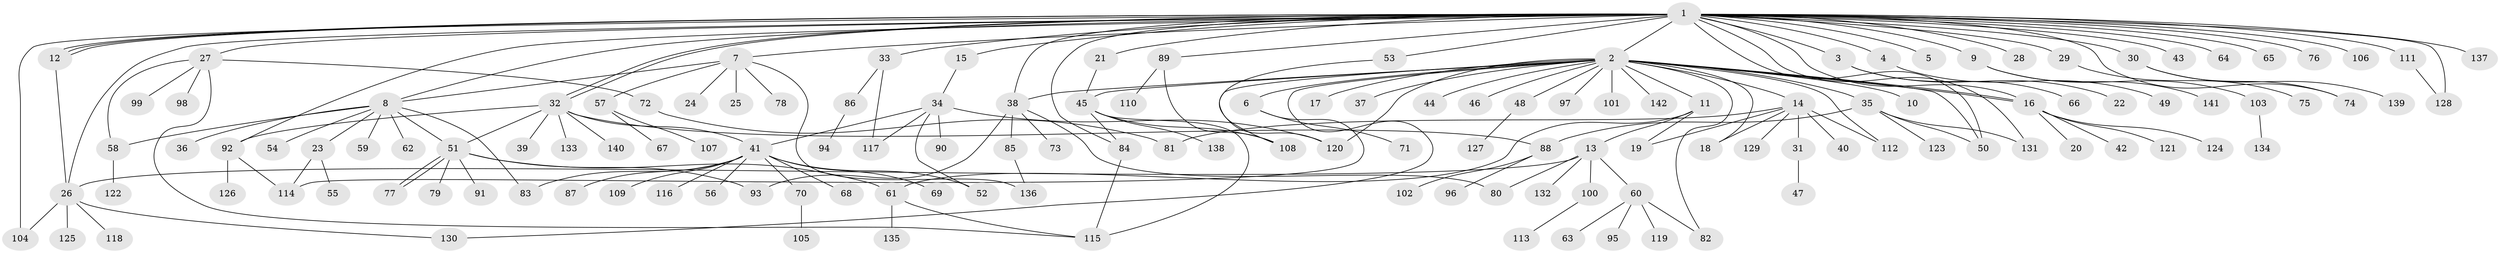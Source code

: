 // coarse degree distribution, {37: 0.008928571428571428, 25: 0.008928571428571428, 2: 0.17857142857142858, 1: 0.5803571428571429, 3: 0.05357142857142857, 6: 0.044642857142857144, 10: 0.017857142857142856, 4: 0.05357142857142857, 7: 0.017857142857142856, 5: 0.026785714285714284, 14: 0.008928571428571428}
// Generated by graph-tools (version 1.1) at 2025/51/02/27/25 19:51:57]
// undirected, 142 vertices, 186 edges
graph export_dot {
graph [start="1"]
  node [color=gray90,style=filled];
  1;
  2;
  3;
  4;
  5;
  6;
  7;
  8;
  9;
  10;
  11;
  12;
  13;
  14;
  15;
  16;
  17;
  18;
  19;
  20;
  21;
  22;
  23;
  24;
  25;
  26;
  27;
  28;
  29;
  30;
  31;
  32;
  33;
  34;
  35;
  36;
  37;
  38;
  39;
  40;
  41;
  42;
  43;
  44;
  45;
  46;
  47;
  48;
  49;
  50;
  51;
  52;
  53;
  54;
  55;
  56;
  57;
  58;
  59;
  60;
  61;
  62;
  63;
  64;
  65;
  66;
  67;
  68;
  69;
  70;
  71;
  72;
  73;
  74;
  75;
  76;
  77;
  78;
  79;
  80;
  81;
  82;
  83;
  84;
  85;
  86;
  87;
  88;
  89;
  90;
  91;
  92;
  93;
  94;
  95;
  96;
  97;
  98;
  99;
  100;
  101;
  102;
  103;
  104;
  105;
  106;
  107;
  108;
  109;
  110;
  111;
  112;
  113;
  114;
  115;
  116;
  117;
  118;
  119;
  120;
  121;
  122;
  123;
  124;
  125;
  126;
  127;
  128;
  129;
  130;
  131;
  132;
  133;
  134;
  135;
  136;
  137;
  138;
  139;
  140;
  141;
  142;
  1 -- 2;
  1 -- 3;
  1 -- 4;
  1 -- 5;
  1 -- 7;
  1 -- 8;
  1 -- 9;
  1 -- 12;
  1 -- 12;
  1 -- 12;
  1 -- 15;
  1 -- 16;
  1 -- 21;
  1 -- 26;
  1 -- 27;
  1 -- 28;
  1 -- 29;
  1 -- 30;
  1 -- 32;
  1 -- 32;
  1 -- 33;
  1 -- 38;
  1 -- 43;
  1 -- 50;
  1 -- 53;
  1 -- 64;
  1 -- 65;
  1 -- 74;
  1 -- 76;
  1 -- 84;
  1 -- 89;
  1 -- 92;
  1 -- 104;
  1 -- 106;
  1 -- 111;
  1 -- 128;
  1 -- 131;
  1 -- 137;
  2 -- 6;
  2 -- 10;
  2 -- 11;
  2 -- 14;
  2 -- 16;
  2 -- 16;
  2 -- 17;
  2 -- 18;
  2 -- 35;
  2 -- 37;
  2 -- 38;
  2 -- 44;
  2 -- 45;
  2 -- 46;
  2 -- 48;
  2 -- 50;
  2 -- 82;
  2 -- 97;
  2 -- 101;
  2 -- 108;
  2 -- 112;
  2 -- 120;
  2 -- 130;
  2 -- 142;
  3 -- 22;
  3 -- 66;
  4 -- 49;
  6 -- 71;
  6 -- 114;
  7 -- 8;
  7 -- 24;
  7 -- 25;
  7 -- 57;
  7 -- 78;
  7 -- 136;
  8 -- 23;
  8 -- 36;
  8 -- 51;
  8 -- 54;
  8 -- 58;
  8 -- 59;
  8 -- 62;
  8 -- 83;
  9 -- 103;
  9 -- 141;
  11 -- 13;
  11 -- 19;
  11 -- 61;
  12 -- 26;
  13 -- 26;
  13 -- 60;
  13 -- 80;
  13 -- 100;
  13 -- 132;
  14 -- 18;
  14 -- 19;
  14 -- 31;
  14 -- 40;
  14 -- 81;
  14 -- 112;
  14 -- 129;
  15 -- 34;
  16 -- 20;
  16 -- 42;
  16 -- 121;
  16 -- 124;
  21 -- 45;
  23 -- 55;
  23 -- 114;
  26 -- 104;
  26 -- 118;
  26 -- 125;
  26 -- 130;
  27 -- 58;
  27 -- 72;
  27 -- 98;
  27 -- 99;
  27 -- 115;
  29 -- 75;
  30 -- 74;
  30 -- 139;
  31 -- 47;
  32 -- 39;
  32 -- 41;
  32 -- 51;
  32 -- 88;
  32 -- 92;
  32 -- 133;
  32 -- 140;
  33 -- 86;
  33 -- 117;
  34 -- 41;
  34 -- 52;
  34 -- 90;
  34 -- 117;
  34 -- 120;
  35 -- 50;
  35 -- 88;
  35 -- 123;
  35 -- 131;
  38 -- 73;
  38 -- 80;
  38 -- 85;
  38 -- 93;
  41 -- 52;
  41 -- 56;
  41 -- 68;
  41 -- 69;
  41 -- 70;
  41 -- 83;
  41 -- 87;
  41 -- 109;
  41 -- 116;
  45 -- 84;
  45 -- 108;
  45 -- 115;
  45 -- 138;
  48 -- 127;
  51 -- 61;
  51 -- 77;
  51 -- 77;
  51 -- 79;
  51 -- 91;
  51 -- 93;
  53 -- 120;
  57 -- 67;
  57 -- 107;
  58 -- 122;
  60 -- 63;
  60 -- 82;
  60 -- 95;
  60 -- 119;
  61 -- 115;
  61 -- 135;
  70 -- 105;
  72 -- 81;
  84 -- 115;
  85 -- 136;
  86 -- 94;
  88 -- 96;
  88 -- 102;
  89 -- 108;
  89 -- 110;
  92 -- 114;
  92 -- 126;
  100 -- 113;
  103 -- 134;
  111 -- 128;
}
